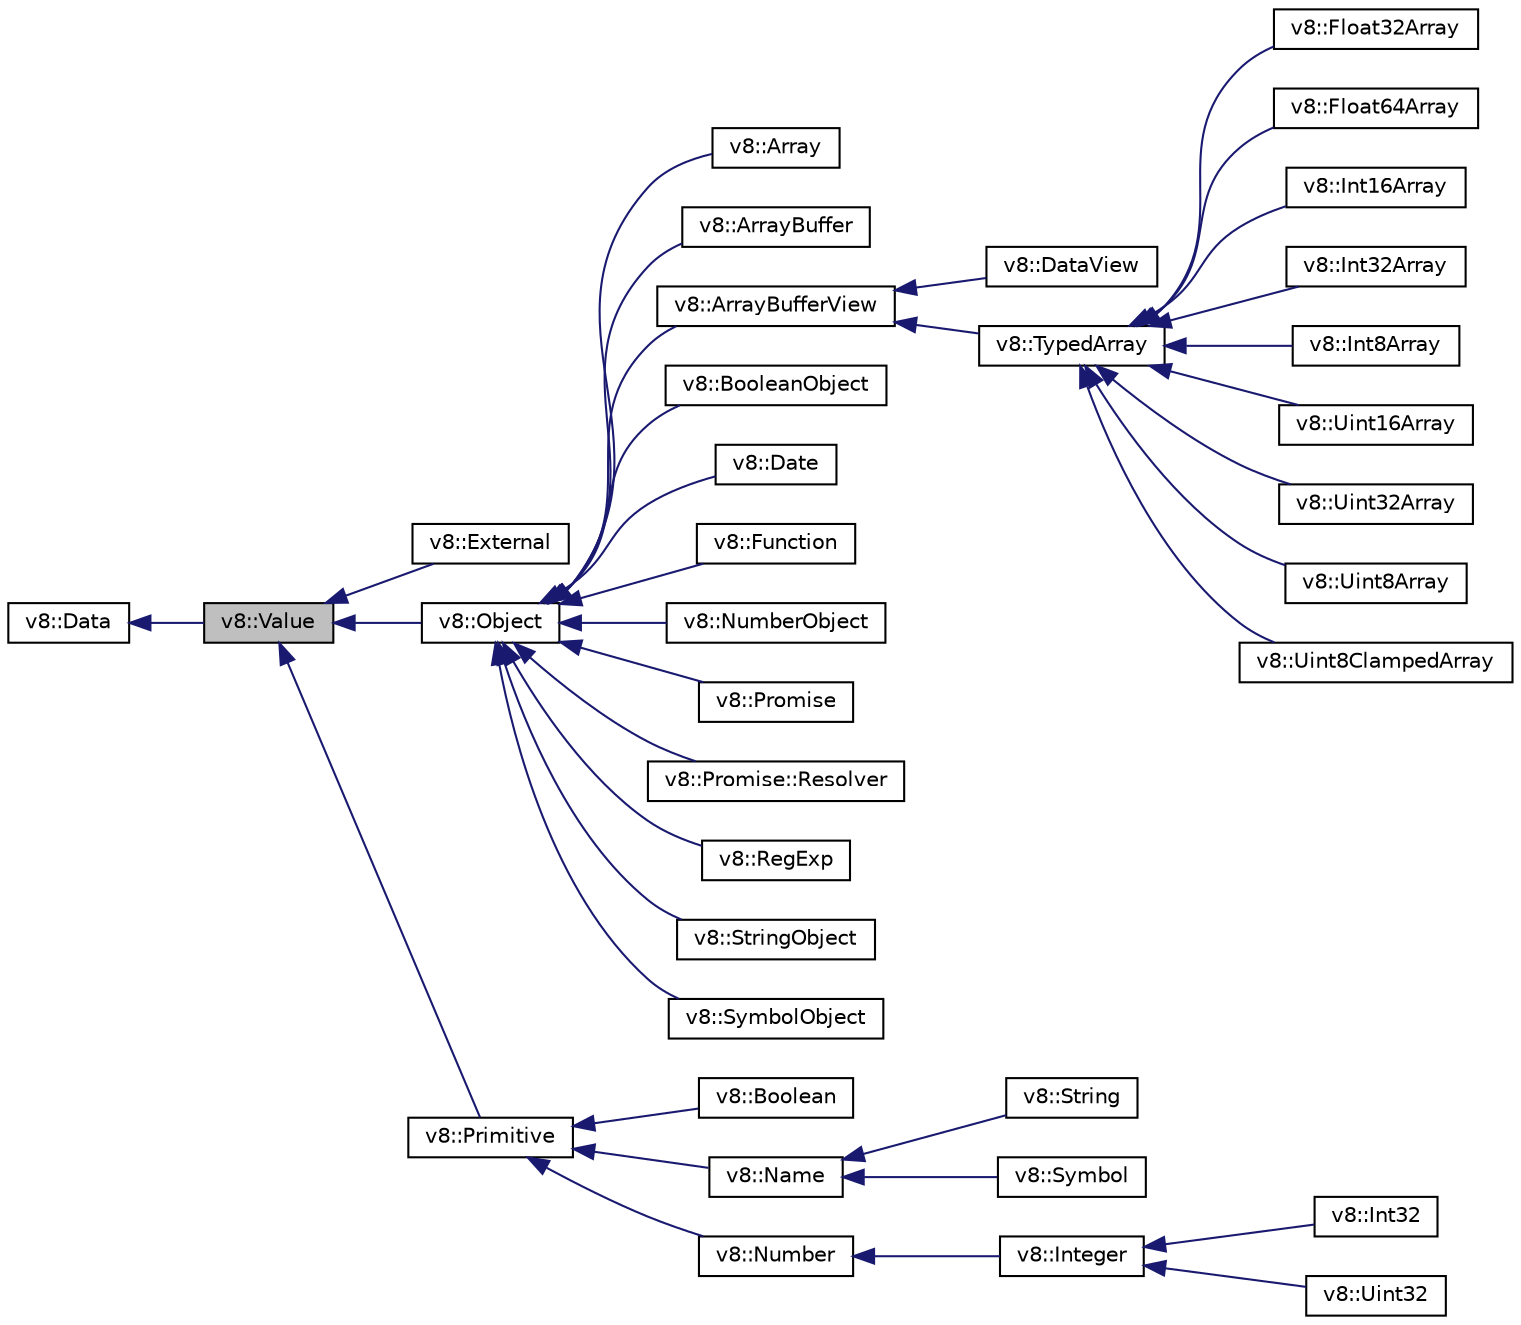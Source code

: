 digraph "v8::Value"
{
  edge [fontname="Helvetica",fontsize="10",labelfontname="Helvetica",labelfontsize="10"];
  node [fontname="Helvetica",fontsize="10",shape=record];
  rankdir="LR";
  Node1 [label="v8::Value",height=0.2,width=0.4,color="black", fillcolor="grey75", style="filled", fontcolor="black"];
  Node2 -> Node1 [dir="back",color="midnightblue",fontsize="10",style="solid",fontname="Helvetica"];
  Node2 [label="v8::Data",height=0.2,width=0.4,color="black", fillcolor="white", style="filled",URL="$classv8_1_1Data.html"];
  Node1 -> Node3 [dir="back",color="midnightblue",fontsize="10",style="solid",fontname="Helvetica"];
  Node3 [label="v8::External",height=0.2,width=0.4,color="black", fillcolor="white", style="filled",URL="$classv8_1_1External.html"];
  Node1 -> Node4 [dir="back",color="midnightblue",fontsize="10",style="solid",fontname="Helvetica"];
  Node4 [label="v8::Object",height=0.2,width=0.4,color="black", fillcolor="white", style="filled",URL="$classv8_1_1Object.html"];
  Node4 -> Node5 [dir="back",color="midnightblue",fontsize="10",style="solid",fontname="Helvetica"];
  Node5 [label="v8::Array",height=0.2,width=0.4,color="black", fillcolor="white", style="filled",URL="$classv8_1_1Array.html"];
  Node4 -> Node6 [dir="back",color="midnightblue",fontsize="10",style="solid",fontname="Helvetica"];
  Node6 [label="v8::ArrayBuffer",height=0.2,width=0.4,color="black", fillcolor="white", style="filled",URL="$classv8_1_1ArrayBuffer.html"];
  Node4 -> Node7 [dir="back",color="midnightblue",fontsize="10",style="solid",fontname="Helvetica"];
  Node7 [label="v8::ArrayBufferView",height=0.2,width=0.4,color="black", fillcolor="white", style="filled",URL="$classv8_1_1ArrayBufferView.html"];
  Node7 -> Node8 [dir="back",color="midnightblue",fontsize="10",style="solid",fontname="Helvetica"];
  Node8 [label="v8::DataView",height=0.2,width=0.4,color="black", fillcolor="white", style="filled",URL="$classv8_1_1DataView.html"];
  Node7 -> Node9 [dir="back",color="midnightblue",fontsize="10",style="solid",fontname="Helvetica"];
  Node9 [label="v8::TypedArray",height=0.2,width=0.4,color="black", fillcolor="white", style="filled",URL="$classv8_1_1TypedArray.html"];
  Node9 -> Node10 [dir="back",color="midnightblue",fontsize="10",style="solid",fontname="Helvetica"];
  Node10 [label="v8::Float32Array",height=0.2,width=0.4,color="black", fillcolor="white", style="filled",URL="$classv8_1_1Float32Array.html"];
  Node9 -> Node11 [dir="back",color="midnightblue",fontsize="10",style="solid",fontname="Helvetica"];
  Node11 [label="v8::Float64Array",height=0.2,width=0.4,color="black", fillcolor="white", style="filled",URL="$classv8_1_1Float64Array.html"];
  Node9 -> Node12 [dir="back",color="midnightblue",fontsize="10",style="solid",fontname="Helvetica"];
  Node12 [label="v8::Int16Array",height=0.2,width=0.4,color="black", fillcolor="white", style="filled",URL="$classv8_1_1Int16Array.html"];
  Node9 -> Node13 [dir="back",color="midnightblue",fontsize="10",style="solid",fontname="Helvetica"];
  Node13 [label="v8::Int32Array",height=0.2,width=0.4,color="black", fillcolor="white", style="filled",URL="$classv8_1_1Int32Array.html"];
  Node9 -> Node14 [dir="back",color="midnightblue",fontsize="10",style="solid",fontname="Helvetica"];
  Node14 [label="v8::Int8Array",height=0.2,width=0.4,color="black", fillcolor="white", style="filled",URL="$classv8_1_1Int8Array.html"];
  Node9 -> Node15 [dir="back",color="midnightblue",fontsize="10",style="solid",fontname="Helvetica"];
  Node15 [label="v8::Uint16Array",height=0.2,width=0.4,color="black", fillcolor="white", style="filled",URL="$classv8_1_1Uint16Array.html"];
  Node9 -> Node16 [dir="back",color="midnightblue",fontsize="10",style="solid",fontname="Helvetica"];
  Node16 [label="v8::Uint32Array",height=0.2,width=0.4,color="black", fillcolor="white", style="filled",URL="$classv8_1_1Uint32Array.html"];
  Node9 -> Node17 [dir="back",color="midnightblue",fontsize="10",style="solid",fontname="Helvetica"];
  Node17 [label="v8::Uint8Array",height=0.2,width=0.4,color="black", fillcolor="white", style="filled",URL="$classv8_1_1Uint8Array.html"];
  Node9 -> Node18 [dir="back",color="midnightblue",fontsize="10",style="solid",fontname="Helvetica"];
  Node18 [label="v8::Uint8ClampedArray",height=0.2,width=0.4,color="black", fillcolor="white", style="filled",URL="$classv8_1_1Uint8ClampedArray.html"];
  Node4 -> Node19 [dir="back",color="midnightblue",fontsize="10",style="solid",fontname="Helvetica"];
  Node19 [label="v8::BooleanObject",height=0.2,width=0.4,color="black", fillcolor="white", style="filled",URL="$classv8_1_1BooleanObject.html"];
  Node4 -> Node20 [dir="back",color="midnightblue",fontsize="10",style="solid",fontname="Helvetica"];
  Node20 [label="v8::Date",height=0.2,width=0.4,color="black", fillcolor="white", style="filled",URL="$classv8_1_1Date.html"];
  Node4 -> Node21 [dir="back",color="midnightblue",fontsize="10",style="solid",fontname="Helvetica"];
  Node21 [label="v8::Function",height=0.2,width=0.4,color="black", fillcolor="white", style="filled",URL="$classv8_1_1Function.html"];
  Node4 -> Node22 [dir="back",color="midnightblue",fontsize="10",style="solid",fontname="Helvetica"];
  Node22 [label="v8::NumberObject",height=0.2,width=0.4,color="black", fillcolor="white", style="filled",URL="$classv8_1_1NumberObject.html"];
  Node4 -> Node23 [dir="back",color="midnightblue",fontsize="10",style="solid",fontname="Helvetica"];
  Node23 [label="v8::Promise",height=0.2,width=0.4,color="black", fillcolor="white", style="filled",URL="$classv8_1_1Promise.html"];
  Node4 -> Node24 [dir="back",color="midnightblue",fontsize="10",style="solid",fontname="Helvetica"];
  Node24 [label="v8::Promise::Resolver",height=0.2,width=0.4,color="black", fillcolor="white", style="filled",URL="$classv8_1_1Promise_1_1Resolver.html"];
  Node4 -> Node25 [dir="back",color="midnightblue",fontsize="10",style="solid",fontname="Helvetica"];
  Node25 [label="v8::RegExp",height=0.2,width=0.4,color="black", fillcolor="white", style="filled",URL="$classv8_1_1RegExp.html"];
  Node4 -> Node26 [dir="back",color="midnightblue",fontsize="10",style="solid",fontname="Helvetica"];
  Node26 [label="v8::StringObject",height=0.2,width=0.4,color="black", fillcolor="white", style="filled",URL="$classv8_1_1StringObject.html"];
  Node4 -> Node27 [dir="back",color="midnightblue",fontsize="10",style="solid",fontname="Helvetica"];
  Node27 [label="v8::SymbolObject",height=0.2,width=0.4,color="black", fillcolor="white", style="filled",URL="$classv8_1_1SymbolObject.html"];
  Node1 -> Node28 [dir="back",color="midnightblue",fontsize="10",style="solid",fontname="Helvetica"];
  Node28 [label="v8::Primitive",height=0.2,width=0.4,color="black", fillcolor="white", style="filled",URL="$classv8_1_1Primitive.html"];
  Node28 -> Node29 [dir="back",color="midnightblue",fontsize="10",style="solid",fontname="Helvetica"];
  Node29 [label="v8::Boolean",height=0.2,width=0.4,color="black", fillcolor="white", style="filled",URL="$classv8_1_1Boolean.html"];
  Node28 -> Node30 [dir="back",color="midnightblue",fontsize="10",style="solid",fontname="Helvetica"];
  Node30 [label="v8::Name",height=0.2,width=0.4,color="black", fillcolor="white", style="filled",URL="$classv8_1_1Name.html"];
  Node30 -> Node31 [dir="back",color="midnightblue",fontsize="10",style="solid",fontname="Helvetica"];
  Node31 [label="v8::String",height=0.2,width=0.4,color="black", fillcolor="white", style="filled",URL="$classv8_1_1String.html"];
  Node30 -> Node32 [dir="back",color="midnightblue",fontsize="10",style="solid",fontname="Helvetica"];
  Node32 [label="v8::Symbol",height=0.2,width=0.4,color="black", fillcolor="white", style="filled",URL="$classv8_1_1Symbol.html"];
  Node28 -> Node33 [dir="back",color="midnightblue",fontsize="10",style="solid",fontname="Helvetica"];
  Node33 [label="v8::Number",height=0.2,width=0.4,color="black", fillcolor="white", style="filled",URL="$classv8_1_1Number.html"];
  Node33 -> Node34 [dir="back",color="midnightblue",fontsize="10",style="solid",fontname="Helvetica"];
  Node34 [label="v8::Integer",height=0.2,width=0.4,color="black", fillcolor="white", style="filled",URL="$classv8_1_1Integer.html"];
  Node34 -> Node35 [dir="back",color="midnightblue",fontsize="10",style="solid",fontname="Helvetica"];
  Node35 [label="v8::Int32",height=0.2,width=0.4,color="black", fillcolor="white", style="filled",URL="$classv8_1_1Int32.html"];
  Node34 -> Node36 [dir="back",color="midnightblue",fontsize="10",style="solid",fontname="Helvetica"];
  Node36 [label="v8::Uint32",height=0.2,width=0.4,color="black", fillcolor="white", style="filled",URL="$classv8_1_1Uint32.html"];
}
